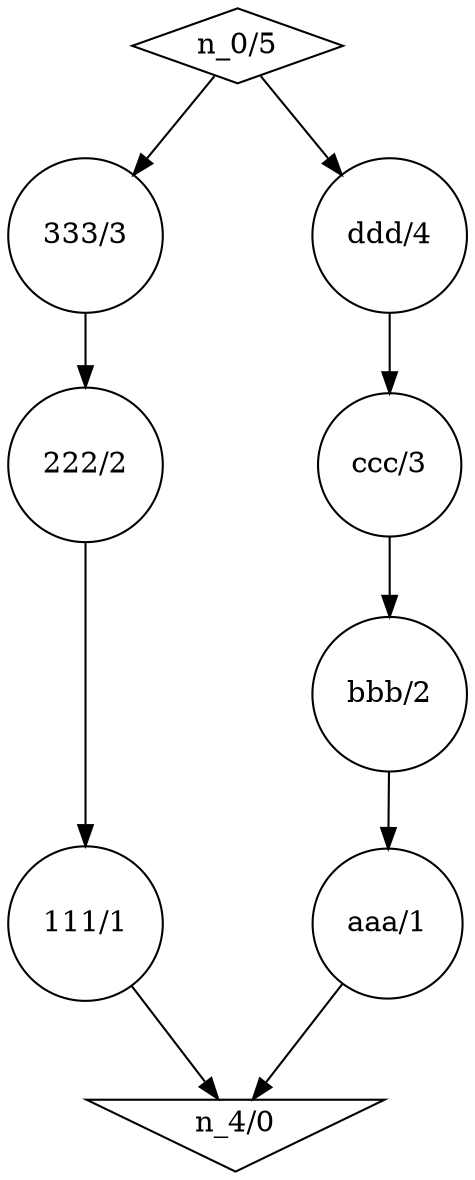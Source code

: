     digraph graphname {
        //rankdir=LR;  // Rank Direction Left to Right

        nodesep=1.0 // increases the separation between nodes
        edge [];
        //splines = true;

        n_4[label="n_4/0", shape=invtriangle];
n_3[label="111/1", shape=circle];
n_2[label="222/2", shape=circle];
n_1[label="333/3", shape=circle];
n_8[label="aaa/1", shape=circle];
n_7[label="bbb/2", shape=circle];
n_6[label="ccc/3", shape=circle];
n_5[label="ddd/4", shape=circle];
n_0[label="n_0/5", shape=diamond];
        n_3 -> n_4
n_2 -> n_3
n_1 -> n_2
n_0 -> n_1
n_8 -> n_4
n_7 -> n_8
n_6 -> n_7
n_5 -> n_6
n_0 -> n_5
    }
    